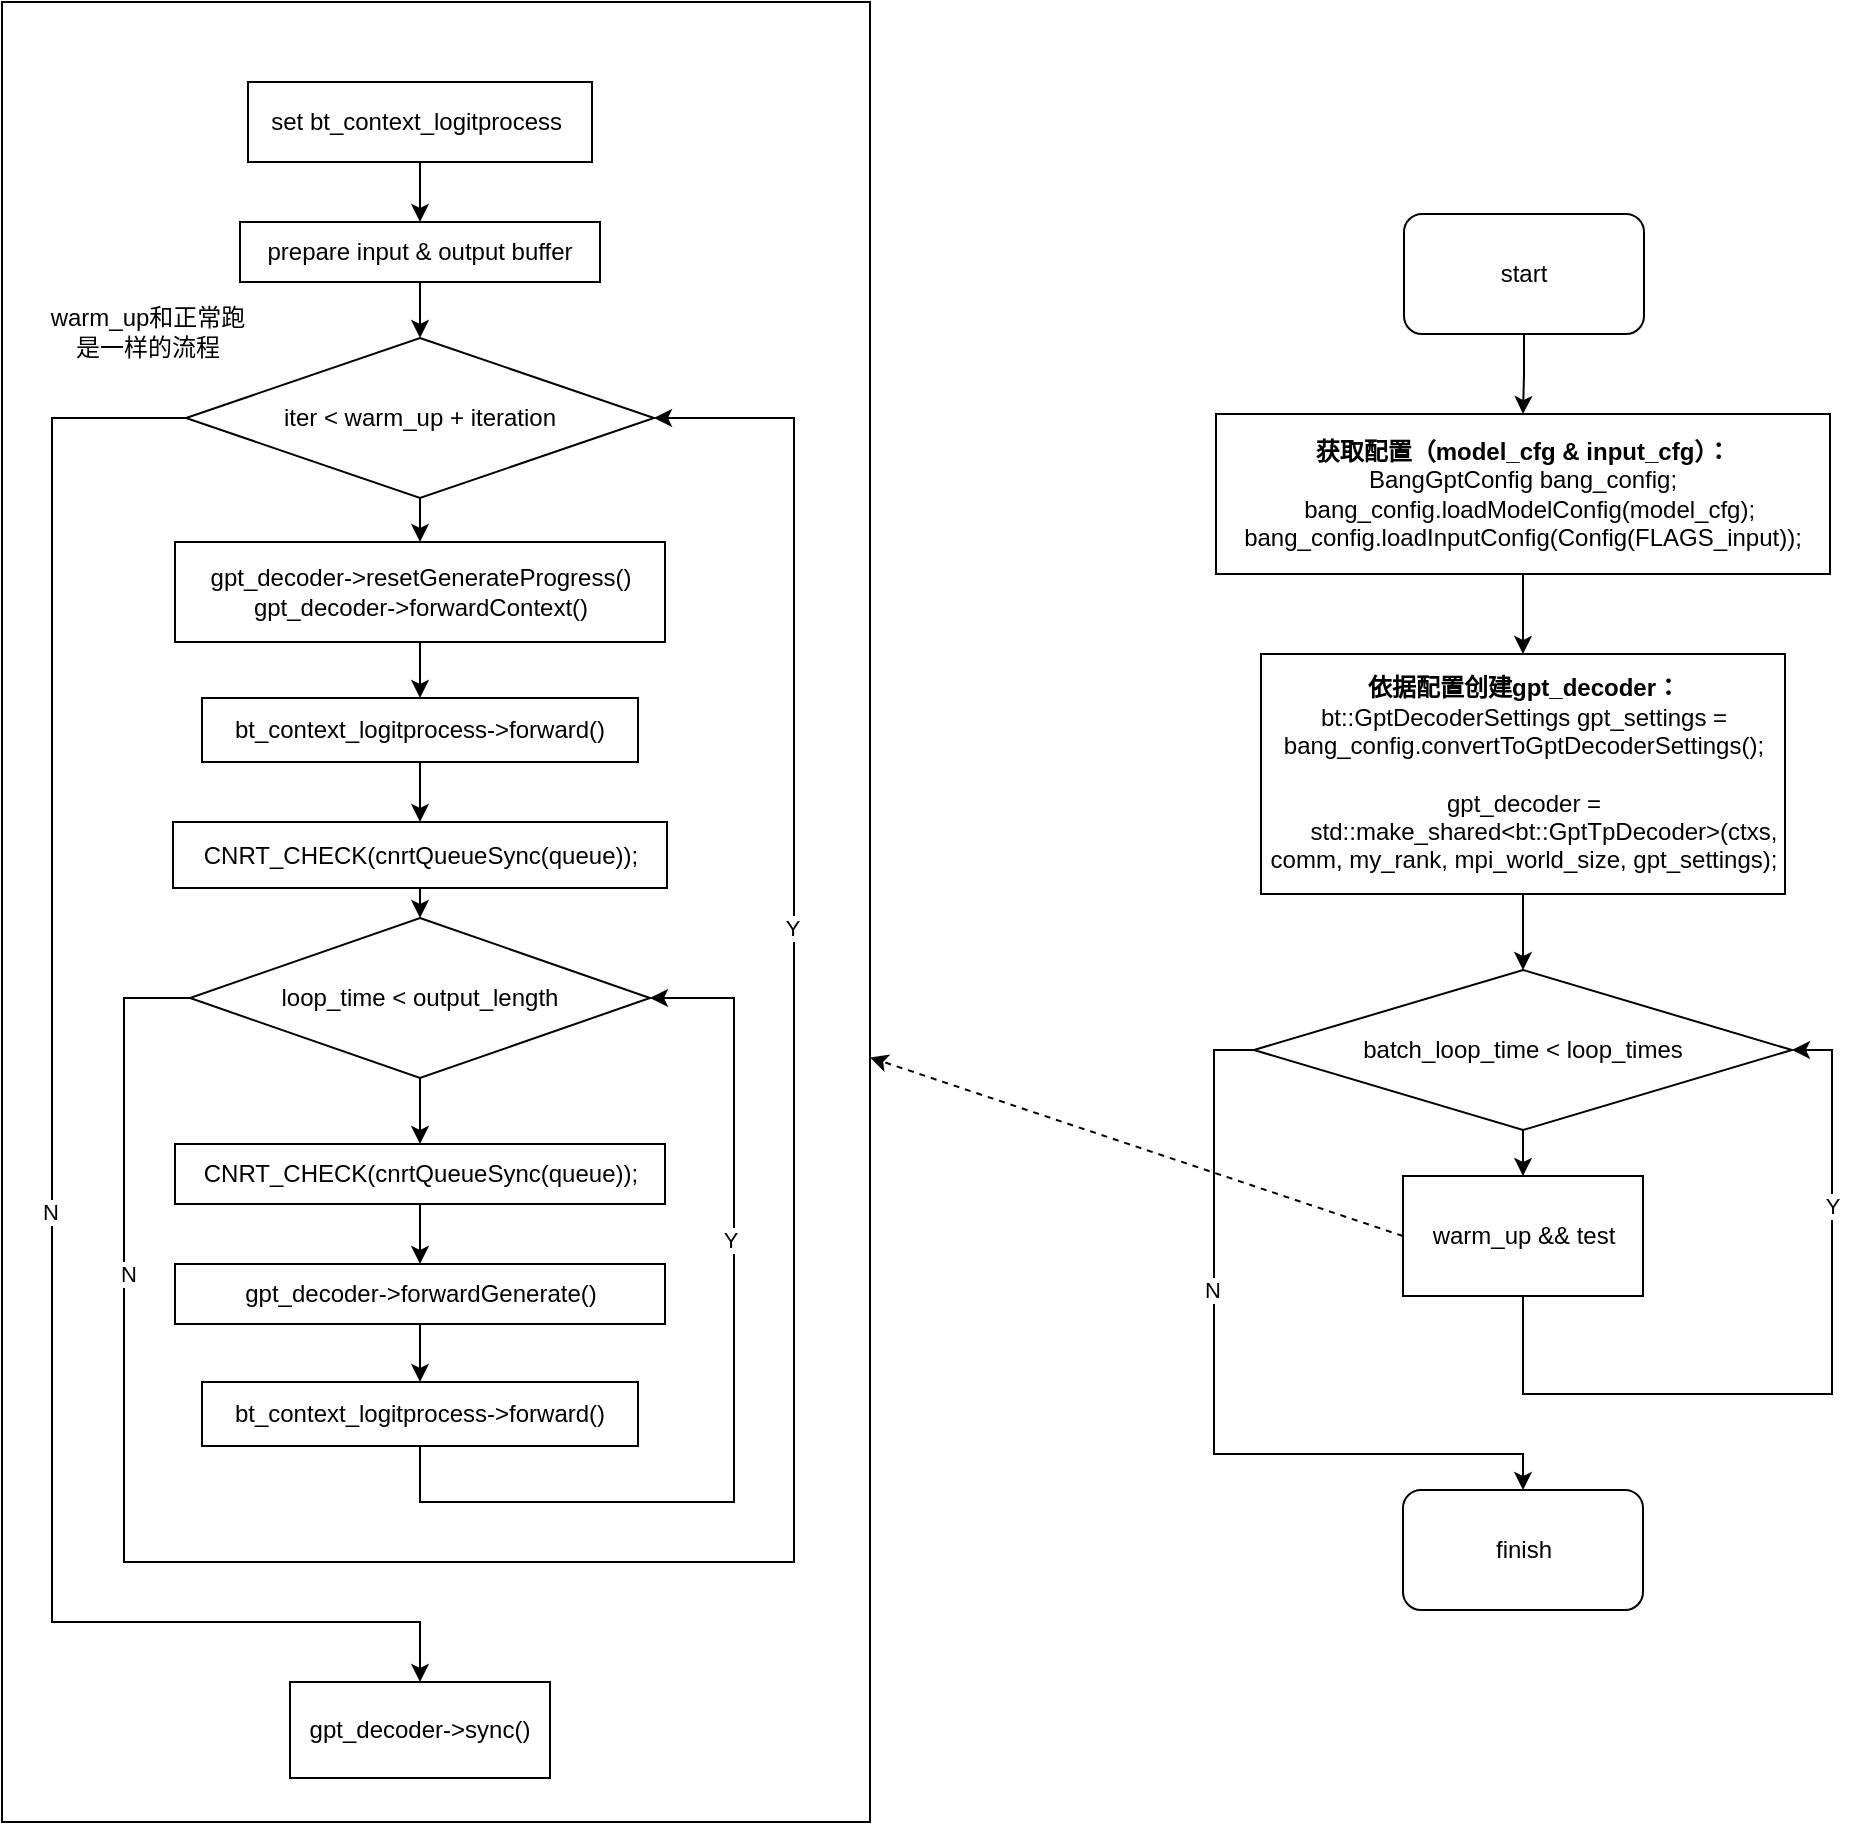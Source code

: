 <mxfile version="22.1.18" type="github">
  <diagram name="Page-1" id="HckR_S5y-wYjdkCV66dG">
    <mxGraphModel dx="2204" dy="-3629" grid="1" gridSize="10" guides="1" tooltips="1" connect="1" arrows="1" fold="1" page="1" pageScale="1" pageWidth="850" pageHeight="1100" math="0" shadow="0">
      <root>
        <mxCell id="0" />
        <mxCell id="1" parent="0" />
        <mxCell id="1THsGdNRJvXmSzpAJEia-52" value="" style="rounded=0;whiteSpace=wrap;html=1;" vertex="1" parent="1">
          <mxGeometry x="-216" y="4570" width="434" height="910" as="geometry" />
        </mxCell>
        <mxCell id="1THsGdNRJvXmSzpAJEia-53" style="edgeStyle=orthogonalEdgeStyle;rounded=0;orthogonalLoop=1;jettySize=auto;html=1;exitX=0.5;exitY=1;exitDx=0;exitDy=0;entryX=0.5;entryY=0;entryDx=0;entryDy=0;" edge="1" parent="1" source="1THsGdNRJvXmSzpAJEia-56" target="1THsGdNRJvXmSzpAJEia-58">
          <mxGeometry relative="1" as="geometry">
            <mxPoint x="-7" y="4858" as="targetPoint" />
          </mxGeometry>
        </mxCell>
        <mxCell id="1THsGdNRJvXmSzpAJEia-54" style="edgeStyle=orthogonalEdgeStyle;rounded=0;orthogonalLoop=1;jettySize=auto;html=1;exitX=0;exitY=0.5;exitDx=0;exitDy=0;entryX=0.5;entryY=0;entryDx=0;entryDy=0;" edge="1" parent="1" source="1THsGdNRJvXmSzpAJEia-56" target="1THsGdNRJvXmSzpAJEia-61">
          <mxGeometry relative="1" as="geometry">
            <Array as="points">
              <mxPoint x="-191" y="4778" />
              <mxPoint x="-191" y="5380" />
              <mxPoint x="-7" y="5380" />
            </Array>
          </mxGeometry>
        </mxCell>
        <mxCell id="1THsGdNRJvXmSzpAJEia-55" value="N" style="edgeLabel;html=1;align=center;verticalAlign=middle;resizable=0;points=[];" vertex="1" connectable="0" parent="1THsGdNRJvXmSzpAJEia-54">
          <mxGeometry x="0.051" y="-1" relative="1" as="geometry">
            <mxPoint as="offset" />
          </mxGeometry>
        </mxCell>
        <mxCell id="1THsGdNRJvXmSzpAJEia-56" value="iter &amp;lt; warm_up + iteration" style="rhombus;whiteSpace=wrap;html=1;" vertex="1" parent="1">
          <mxGeometry x="-124" y="4738" width="234" height="80" as="geometry" />
        </mxCell>
        <mxCell id="1THsGdNRJvXmSzpAJEia-57" style="edgeStyle=orthogonalEdgeStyle;rounded=0;orthogonalLoop=1;jettySize=auto;html=1;exitX=0.5;exitY=1;exitDx=0;exitDy=0;entryX=0.5;entryY=0;entryDx=0;entryDy=0;" edge="1" parent="1" source="1THsGdNRJvXmSzpAJEia-58" target="1THsGdNRJvXmSzpAJEia-92">
          <mxGeometry relative="1" as="geometry" />
        </mxCell>
        <mxCell id="1THsGdNRJvXmSzpAJEia-58" value="gpt_decoder-&amp;gt;resetGenerateProgress()&lt;br&gt;gpt_decoder-&amp;gt;forwardContext()" style="rounded=0;whiteSpace=wrap;html=1;" vertex="1" parent="1">
          <mxGeometry x="-129.5" y="4840" width="245" height="50" as="geometry" />
        </mxCell>
        <mxCell id="1THsGdNRJvXmSzpAJEia-59" style="edgeStyle=orthogonalEdgeStyle;rounded=0;orthogonalLoop=1;jettySize=auto;html=1;exitX=0.5;exitY=1;exitDx=0;exitDy=0;entryX=0.5;entryY=0;entryDx=0;entryDy=0;" edge="1" parent="1" source="1THsGdNRJvXmSzpAJEia-60" target="1THsGdNRJvXmSzpAJEia-69">
          <mxGeometry relative="1" as="geometry" />
        </mxCell>
        <mxCell id="1THsGdNRJvXmSzpAJEia-60" value="CNRT_CHECK(cnrtQueueSync(queue));" style="rounded=0;whiteSpace=wrap;html=1;" vertex="1" parent="1">
          <mxGeometry x="-130.5" y="4980" width="247" height="33" as="geometry" />
        </mxCell>
        <mxCell id="1THsGdNRJvXmSzpAJEia-61" value="gpt_decoder-&amp;gt;sync()" style="rounded=0;whiteSpace=wrap;html=1;" vertex="1" parent="1">
          <mxGeometry x="-72" y="5410" width="130" height="48" as="geometry" />
        </mxCell>
        <mxCell id="1THsGdNRJvXmSzpAJEia-62" style="edgeStyle=orthogonalEdgeStyle;rounded=0;orthogonalLoop=1;jettySize=auto;html=1;exitX=0.5;exitY=1;exitDx=0;exitDy=0;entryX=1;entryY=0.5;entryDx=0;entryDy=0;" edge="1" parent="1" source="1THsGdNRJvXmSzpAJEia-64" target="1THsGdNRJvXmSzpAJEia-69">
          <mxGeometry relative="1" as="geometry">
            <Array as="points">
              <mxPoint x="-7" y="5320" />
              <mxPoint x="150" y="5320" />
              <mxPoint x="150" y="5068" />
            </Array>
          </mxGeometry>
        </mxCell>
        <mxCell id="1THsGdNRJvXmSzpAJEia-63" value="Y" style="edgeLabel;html=1;align=center;verticalAlign=middle;resizable=0;points=[];" vertex="1" connectable="0" parent="1THsGdNRJvXmSzpAJEia-62">
          <mxGeometry x="0.319" y="2" relative="1" as="geometry">
            <mxPoint as="offset" />
          </mxGeometry>
        </mxCell>
        <mxCell id="1THsGdNRJvXmSzpAJEia-64" value="bt_context_logitprocess-&amp;gt;forward()" style="rounded=0;whiteSpace=wrap;html=1;" vertex="1" parent="1">
          <mxGeometry x="-116" y="5260" width="218" height="32" as="geometry" />
        </mxCell>
        <mxCell id="1THsGdNRJvXmSzpAJEia-65" style="edgeStyle=orthogonalEdgeStyle;rounded=0;orthogonalLoop=1;jettySize=auto;html=1;exitX=0.5;exitY=1;exitDx=0;exitDy=0;entryX=0.5;entryY=0;entryDx=0;entryDy=0;" edge="1" parent="1" source="1THsGdNRJvXmSzpAJEia-69" target="1THsGdNRJvXmSzpAJEia-90">
          <mxGeometry relative="1" as="geometry" />
        </mxCell>
        <mxCell id="1THsGdNRJvXmSzpAJEia-66" style="edgeStyle=orthogonalEdgeStyle;rounded=0;orthogonalLoop=1;jettySize=auto;html=1;exitX=0;exitY=0.5;exitDx=0;exitDy=0;entryX=1;entryY=0.5;entryDx=0;entryDy=0;" edge="1" parent="1" source="1THsGdNRJvXmSzpAJEia-69" target="1THsGdNRJvXmSzpAJEia-56">
          <mxGeometry relative="1" as="geometry">
            <Array as="points">
              <mxPoint x="-155" y="5068" />
              <mxPoint x="-155" y="5350" />
              <mxPoint x="180" y="5350" />
              <mxPoint x="180" y="4778" />
            </Array>
          </mxGeometry>
        </mxCell>
        <mxCell id="1THsGdNRJvXmSzpAJEia-67" value="Y" style="edgeLabel;html=1;align=center;verticalAlign=middle;resizable=0;points=[];" vertex="1" connectable="0" parent="1THsGdNRJvXmSzpAJEia-66">
          <mxGeometry x="0.498" y="1" relative="1" as="geometry">
            <mxPoint as="offset" />
          </mxGeometry>
        </mxCell>
        <mxCell id="1THsGdNRJvXmSzpAJEia-68" value="N" style="edgeLabel;html=1;align=center;verticalAlign=middle;resizable=0;points=[];" vertex="1" connectable="0" parent="1THsGdNRJvXmSzpAJEia-66">
          <mxGeometry x="-0.736" y="2" relative="1" as="geometry">
            <mxPoint as="offset" />
          </mxGeometry>
        </mxCell>
        <mxCell id="1THsGdNRJvXmSzpAJEia-69" value="loop_time &amp;lt; output_length" style="rhombus;whiteSpace=wrap;html=1;" vertex="1" parent="1">
          <mxGeometry x="-122" y="5028" width="230" height="80" as="geometry" />
        </mxCell>
        <mxCell id="1THsGdNRJvXmSzpAJEia-70" style="edgeStyle=orthogonalEdgeStyle;rounded=0;orthogonalLoop=1;jettySize=auto;html=1;exitX=0.5;exitY=1;exitDx=0;exitDy=0;entryX=0.5;entryY=0;entryDx=0;entryDy=0;" edge="1" parent="1" source="1THsGdNRJvXmSzpAJEia-71" target="1THsGdNRJvXmSzpAJEia-64">
          <mxGeometry relative="1" as="geometry" />
        </mxCell>
        <mxCell id="1THsGdNRJvXmSzpAJEia-71" value="gpt_decoder-&amp;gt;forwardGenerate()" style="rounded=0;whiteSpace=wrap;html=1;" vertex="1" parent="1">
          <mxGeometry x="-129.5" y="5201" width="245" height="30" as="geometry" />
        </mxCell>
        <mxCell id="1THsGdNRJvXmSzpAJEia-72" style="edgeStyle=orthogonalEdgeStyle;rounded=0;orthogonalLoop=1;jettySize=auto;html=1;exitX=0.5;exitY=1;exitDx=0;exitDy=0;entryX=0.5;entryY=0;entryDx=0;entryDy=0;" edge="1" parent="1" source="1THsGdNRJvXmSzpAJEia-73" target="1THsGdNRJvXmSzpAJEia-77">
          <mxGeometry relative="1" as="geometry" />
        </mxCell>
        <mxCell id="1THsGdNRJvXmSzpAJEia-73" value="&lt;div&gt;&lt;b&gt;依据配置创建gpt_decoder：&lt;/b&gt;&lt;/div&gt;&lt;div&gt;bt::GptDecoderSettings gpt_settings = bang_config.convertToGptDecoderSettings();&lt;br&gt;&lt;/div&gt;&lt;div&gt;&lt;br&gt;&lt;/div&gt;&lt;div&gt;gpt_decoder =&lt;/div&gt;&lt;div&gt;&amp;nbsp; &amp;nbsp; &amp;nbsp; std::make_shared&amp;lt;bt::GptTpDecoder&amp;gt;(ctxs, comm, my_rank, mpi_world_size, gpt_settings);&lt;/div&gt;" style="rounded=0;whiteSpace=wrap;html=1;" vertex="1" parent="1">
          <mxGeometry x="413.5" y="4896" width="262" height="120" as="geometry" />
        </mxCell>
        <mxCell id="1THsGdNRJvXmSzpAJEia-74" style="edgeStyle=orthogonalEdgeStyle;rounded=0;orthogonalLoop=1;jettySize=auto;html=1;exitX=0.5;exitY=1;exitDx=0;exitDy=0;entryX=0.5;entryY=0;entryDx=0;entryDy=0;" edge="1" parent="1" source="1THsGdNRJvXmSzpAJEia-77" target="1THsGdNRJvXmSzpAJEia-81">
          <mxGeometry relative="1" as="geometry" />
        </mxCell>
        <mxCell id="1THsGdNRJvXmSzpAJEia-75" style="edgeStyle=orthogonalEdgeStyle;rounded=0;orthogonalLoop=1;jettySize=auto;html=1;exitX=0;exitY=0.5;exitDx=0;exitDy=0;entryX=0.5;entryY=0;entryDx=0;entryDy=0;" edge="1" parent="1" source="1THsGdNRJvXmSzpAJEia-77" target="1THsGdNRJvXmSzpAJEia-84">
          <mxGeometry relative="1" as="geometry">
            <Array as="points">
              <mxPoint x="390" y="5094" />
              <mxPoint x="390" y="5296" />
              <mxPoint x="545" y="5296" />
            </Array>
          </mxGeometry>
        </mxCell>
        <mxCell id="1THsGdNRJvXmSzpAJEia-76" value="N" style="edgeLabel;html=1;align=center;verticalAlign=middle;resizable=0;points=[];" vertex="1" connectable="0" parent="1THsGdNRJvXmSzpAJEia-75">
          <mxGeometry x="-0.29" y="-1" relative="1" as="geometry">
            <mxPoint as="offset" />
          </mxGeometry>
        </mxCell>
        <mxCell id="1THsGdNRJvXmSzpAJEia-77" value="batch_loop_time &amp;lt; loop_times" style="rhombus;whiteSpace=wrap;html=1;" vertex="1" parent="1">
          <mxGeometry x="410" y="5054" width="269" height="80" as="geometry" />
        </mxCell>
        <mxCell id="1THsGdNRJvXmSzpAJEia-78" style="rounded=0;orthogonalLoop=1;jettySize=auto;html=1;exitX=0;exitY=0.5;exitDx=0;exitDy=0;dashed=1;" edge="1" parent="1" source="1THsGdNRJvXmSzpAJEia-81" target="1THsGdNRJvXmSzpAJEia-52">
          <mxGeometry relative="1" as="geometry" />
        </mxCell>
        <mxCell id="1THsGdNRJvXmSzpAJEia-79" style="edgeStyle=orthogonalEdgeStyle;rounded=0;orthogonalLoop=1;jettySize=auto;html=1;exitX=0.5;exitY=1;exitDx=0;exitDy=0;entryX=1;entryY=0.5;entryDx=0;entryDy=0;" edge="1" parent="1" source="1THsGdNRJvXmSzpAJEia-81" target="1THsGdNRJvXmSzpAJEia-77">
          <mxGeometry relative="1" as="geometry">
            <Array as="points">
              <mxPoint x="545" y="5266" />
              <mxPoint x="699" y="5266" />
              <mxPoint x="699" y="5094" />
            </Array>
          </mxGeometry>
        </mxCell>
        <mxCell id="1THsGdNRJvXmSzpAJEia-80" value="Y" style="edgeLabel;html=1;align=center;verticalAlign=middle;resizable=0;points=[];" vertex="1" connectable="0" parent="1THsGdNRJvXmSzpAJEia-79">
          <mxGeometry x="0.504" relative="1" as="geometry">
            <mxPoint as="offset" />
          </mxGeometry>
        </mxCell>
        <mxCell id="1THsGdNRJvXmSzpAJEia-81" value="warm_up &amp;amp;&amp;amp; test" style="rounded=0;whiteSpace=wrap;html=1;" vertex="1" parent="1">
          <mxGeometry x="484.5" y="5157" width="120" height="60" as="geometry" />
        </mxCell>
        <mxCell id="1THsGdNRJvXmSzpAJEia-82" style="edgeStyle=orthogonalEdgeStyle;rounded=0;orthogonalLoop=1;jettySize=auto;html=1;exitX=0.5;exitY=1;exitDx=0;exitDy=0;entryX=0.5;entryY=0;entryDx=0;entryDy=0;" edge="1" parent="1" source="1THsGdNRJvXmSzpAJEia-83" target="1THsGdNRJvXmSzpAJEia-86">
          <mxGeometry relative="1" as="geometry" />
        </mxCell>
        <mxCell id="1THsGdNRJvXmSzpAJEia-83" value="start" style="rounded=1;whiteSpace=wrap;html=1;" vertex="1" parent="1">
          <mxGeometry x="485" y="4676" width="120" height="60" as="geometry" />
        </mxCell>
        <mxCell id="1THsGdNRJvXmSzpAJEia-84" value="finish" style="rounded=1;whiteSpace=wrap;html=1;" vertex="1" parent="1">
          <mxGeometry x="484.5" y="5314" width="120" height="60" as="geometry" />
        </mxCell>
        <mxCell id="1THsGdNRJvXmSzpAJEia-85" style="edgeStyle=orthogonalEdgeStyle;rounded=0;orthogonalLoop=1;jettySize=auto;html=1;exitX=0.5;exitY=1;exitDx=0;exitDy=0;entryX=0.5;entryY=0;entryDx=0;entryDy=0;" edge="1" parent="1" source="1THsGdNRJvXmSzpAJEia-86" target="1THsGdNRJvXmSzpAJEia-73">
          <mxGeometry relative="1" as="geometry" />
        </mxCell>
        <mxCell id="1THsGdNRJvXmSzpAJEia-86" value="&lt;div&gt;&lt;b&gt;&amp;nbsp;获取配置（model_cfg &amp;amp; input_cfg）：&amp;nbsp;&lt;/b&gt;&lt;/div&gt;&lt;div&gt;BangGptConfig bang_config;&lt;/div&gt;&lt;div&gt;&amp;nbsp; bang_config.loadModelConfig(model_cfg);&lt;/div&gt;&lt;div&gt;bang_config.loadInputConfig(Config(FLAGS_input));&lt;br&gt;&lt;/div&gt;" style="rounded=0;whiteSpace=wrap;html=1;" vertex="1" parent="1">
          <mxGeometry x="391" y="4776" width="307" height="80" as="geometry" />
        </mxCell>
        <mxCell id="1THsGdNRJvXmSzpAJEia-87" style="edgeStyle=orthogonalEdgeStyle;rounded=0;orthogonalLoop=1;jettySize=auto;html=1;exitX=0.5;exitY=1;exitDx=0;exitDy=0;entryX=0.5;entryY=0;entryDx=0;entryDy=0;" edge="1" parent="1" source="1THsGdNRJvXmSzpAJEia-88" target="1THsGdNRJvXmSzpAJEia-56">
          <mxGeometry relative="1" as="geometry" />
        </mxCell>
        <mxCell id="1THsGdNRJvXmSzpAJEia-88" value="prepare input &amp;amp; output buffer" style="rounded=0;whiteSpace=wrap;html=1;" vertex="1" parent="1">
          <mxGeometry x="-97" y="4680" width="180" height="30" as="geometry" />
        </mxCell>
        <mxCell id="1THsGdNRJvXmSzpAJEia-89" style="edgeStyle=orthogonalEdgeStyle;rounded=0;orthogonalLoop=1;jettySize=auto;html=1;exitX=0.5;exitY=1;exitDx=0;exitDy=0;entryX=0.5;entryY=0;entryDx=0;entryDy=0;" edge="1" parent="1" source="1THsGdNRJvXmSzpAJEia-90" target="1THsGdNRJvXmSzpAJEia-71">
          <mxGeometry relative="1" as="geometry" />
        </mxCell>
        <mxCell id="1THsGdNRJvXmSzpAJEia-90" value="CNRT_CHECK(cnrtQueueSync(queue));" style="rounded=0;whiteSpace=wrap;html=1;" vertex="1" parent="1">
          <mxGeometry x="-129.5" y="5141" width="245" height="30" as="geometry" />
        </mxCell>
        <mxCell id="1THsGdNRJvXmSzpAJEia-91" style="edgeStyle=orthogonalEdgeStyle;rounded=0;orthogonalLoop=1;jettySize=auto;html=1;exitX=0.5;exitY=1;exitDx=0;exitDy=0;entryX=0.5;entryY=0;entryDx=0;entryDy=0;" edge="1" parent="1" source="1THsGdNRJvXmSzpAJEia-92" target="1THsGdNRJvXmSzpAJEia-60">
          <mxGeometry relative="1" as="geometry" />
        </mxCell>
        <mxCell id="1THsGdNRJvXmSzpAJEia-92" value="bt_context_logitprocess-&amp;gt;forward()" style="rounded=0;whiteSpace=wrap;html=1;" vertex="1" parent="1">
          <mxGeometry x="-116" y="4918" width="218" height="32" as="geometry" />
        </mxCell>
        <mxCell id="1THsGdNRJvXmSzpAJEia-93" style="edgeStyle=orthogonalEdgeStyle;rounded=0;orthogonalLoop=1;jettySize=auto;html=1;exitX=0.5;exitY=1;exitDx=0;exitDy=0;entryX=0.5;entryY=0;entryDx=0;entryDy=0;" edge="1" parent="1" source="1THsGdNRJvXmSzpAJEia-94" target="1THsGdNRJvXmSzpAJEia-88">
          <mxGeometry relative="1" as="geometry" />
        </mxCell>
        <mxCell id="1THsGdNRJvXmSzpAJEia-94" value="set bt_context_logitprocess&amp;nbsp;" style="rounded=0;whiteSpace=wrap;html=1;" vertex="1" parent="1">
          <mxGeometry x="-93" y="4610" width="172" height="40" as="geometry" />
        </mxCell>
        <mxCell id="1THsGdNRJvXmSzpAJEia-95" value="warm_up和正常跑是一样的流程" style="text;html=1;strokeColor=none;fillColor=none;align=center;verticalAlign=middle;whiteSpace=wrap;rounded=0;" vertex="1" parent="1">
          <mxGeometry x="-193" y="4720" width="100" height="30" as="geometry" />
        </mxCell>
      </root>
    </mxGraphModel>
  </diagram>
</mxfile>
